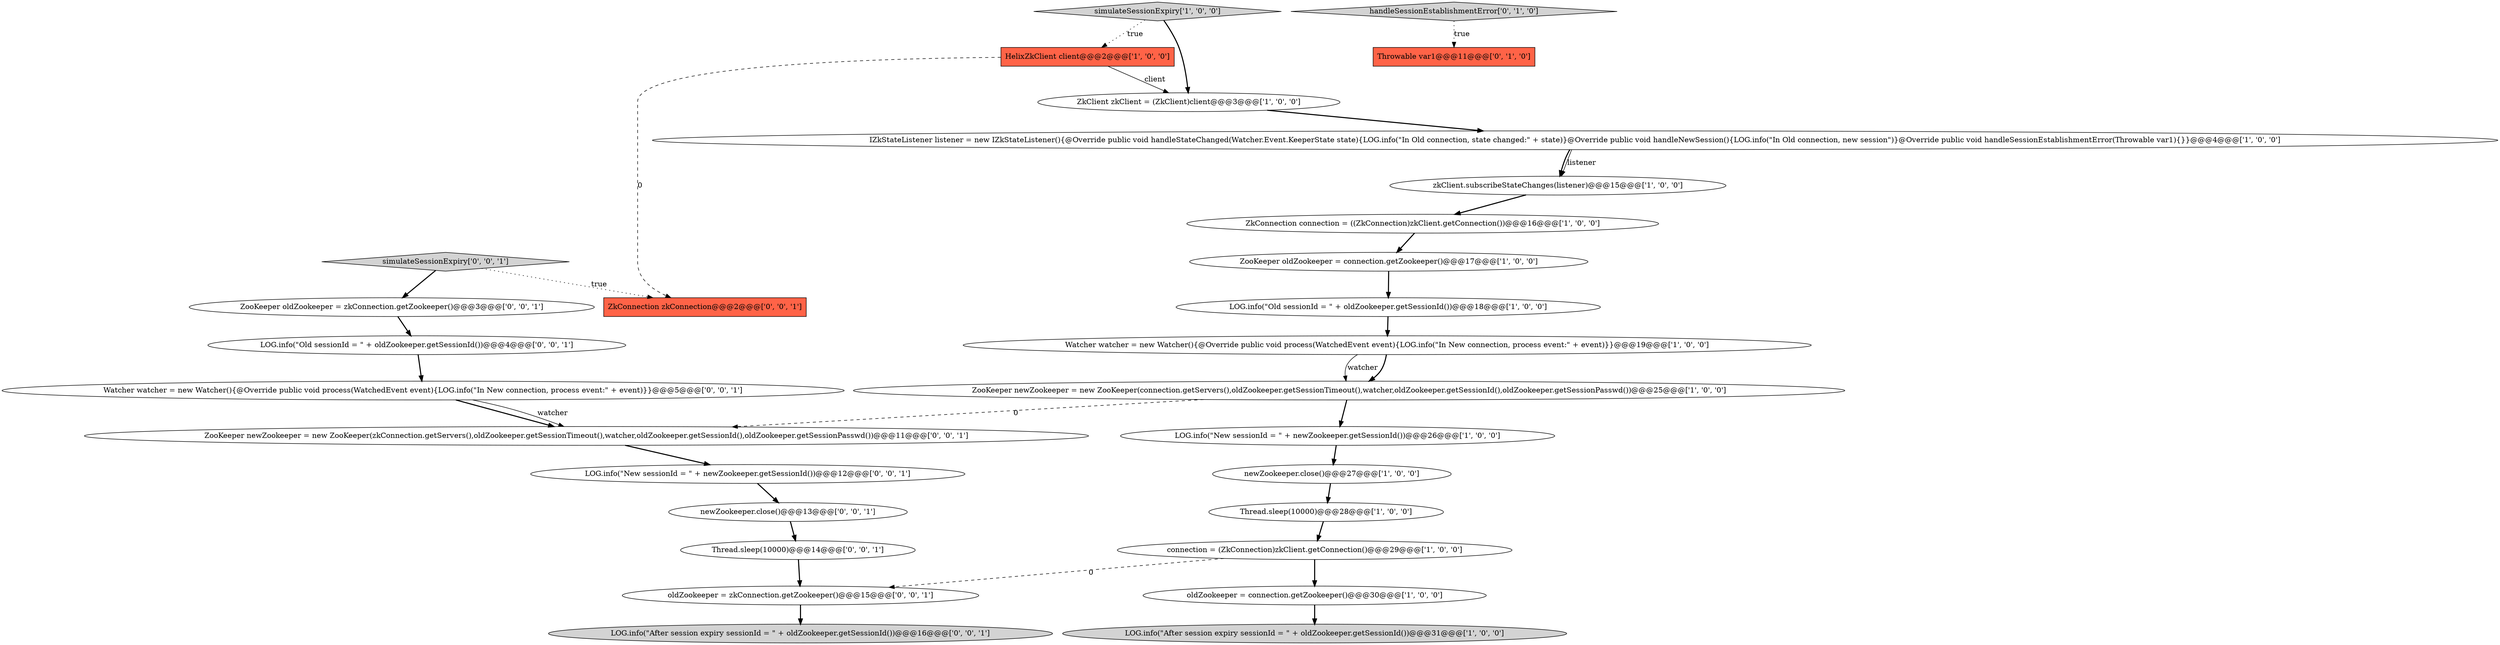 digraph {
23 [style = filled, label = "LOG.info(\"After session expiry sessionId = \" + oldZookeeper.getSessionId())@@@16@@@['0', '0', '1']", fillcolor = lightgray, shape = ellipse image = "AAA0AAABBB3BBB"];
9 [style = filled, label = "ZkConnection connection = ((ZkConnection)zkClient.getConnection())@@@16@@@['1', '0', '0']", fillcolor = white, shape = ellipse image = "AAA0AAABBB1BBB"];
8 [style = filled, label = "Watcher watcher = new Watcher(){@Override public void process(WatchedEvent event){LOG.info(\"In New connection, process event:\" + event)}}@@@19@@@['1', '0', '0']", fillcolor = white, shape = ellipse image = "AAA0AAABBB1BBB"];
17 [style = filled, label = "Throwable var1@@@11@@@['0', '1', '0']", fillcolor = tomato, shape = box image = "AAA1AAABBB2BBB"];
12 [style = filled, label = "IZkStateListener listener = new IZkStateListener(){@Override public void handleStateChanged(Watcher.Event.KeeperState state){LOG.info(\"In Old connection, state changed:\" + state)}@Override public void handleNewSession(){LOG.info(\"In Old connection, new session\")}@Override public void handleSessionEstablishmentError(Throwable var1){}}@@@4@@@['1', '0', '0']", fillcolor = white, shape = ellipse image = "AAA0AAABBB1BBB"];
24 [style = filled, label = "LOG.info(\"Old sessionId = \" + oldZookeeper.getSessionId())@@@4@@@['0', '0', '1']", fillcolor = white, shape = ellipse image = "AAA0AAABBB3BBB"];
10 [style = filled, label = "LOG.info(\"Old sessionId = \" + oldZookeeper.getSessionId())@@@18@@@['1', '0', '0']", fillcolor = white, shape = ellipse image = "AAA0AAABBB1BBB"];
3 [style = filled, label = "HelixZkClient client@@@2@@@['1', '0', '0']", fillcolor = tomato, shape = box image = "AAA0AAABBB1BBB"];
25 [style = filled, label = "Watcher watcher = new Watcher(){@Override public void process(WatchedEvent event){LOG.info(\"In New connection, process event:\" + event)}}@@@5@@@['0', '0', '1']", fillcolor = white, shape = ellipse image = "AAA0AAABBB3BBB"];
16 [style = filled, label = "handleSessionEstablishmentError['0', '1', '0']", fillcolor = lightgray, shape = diamond image = "AAA0AAABBB2BBB"];
22 [style = filled, label = "LOG.info(\"New sessionId = \" + newZookeeper.getSessionId())@@@12@@@['0', '0', '1']", fillcolor = white, shape = ellipse image = "AAA0AAABBB3BBB"];
11 [style = filled, label = "ZkClient zkClient = (ZkClient)client@@@3@@@['1', '0', '0']", fillcolor = white, shape = ellipse image = "AAA0AAABBB1BBB"];
7 [style = filled, label = "newZookeeper.close()@@@27@@@['1', '0', '0']", fillcolor = white, shape = ellipse image = "AAA0AAABBB1BBB"];
26 [style = filled, label = "oldZookeeper = zkConnection.getZookeeper()@@@15@@@['0', '0', '1']", fillcolor = white, shape = ellipse image = "AAA0AAABBB3BBB"];
21 [style = filled, label = "newZookeeper.close()@@@13@@@['0', '0', '1']", fillcolor = white, shape = ellipse image = "AAA0AAABBB3BBB"];
18 [style = filled, label = "ZkConnection zkConnection@@@2@@@['0', '0', '1']", fillcolor = tomato, shape = box image = "AAA0AAABBB3BBB"];
4 [style = filled, label = "oldZookeeper = connection.getZookeeper()@@@30@@@['1', '0', '0']", fillcolor = white, shape = ellipse image = "AAA0AAABBB1BBB"];
0 [style = filled, label = "ZooKeeper newZookeeper = new ZooKeeper(connection.getServers(),oldZookeeper.getSessionTimeout(),watcher,oldZookeeper.getSessionId(),oldZookeeper.getSessionPasswd())@@@25@@@['1', '0', '0']", fillcolor = white, shape = ellipse image = "AAA0AAABBB1BBB"];
20 [style = filled, label = "ZooKeeper oldZookeeper = zkConnection.getZookeeper()@@@3@@@['0', '0', '1']", fillcolor = white, shape = ellipse image = "AAA0AAABBB3BBB"];
5 [style = filled, label = "simulateSessionExpiry['1', '0', '0']", fillcolor = lightgray, shape = diamond image = "AAA0AAABBB1BBB"];
6 [style = filled, label = "LOG.info(\"New sessionId = \" + newZookeeper.getSessionId())@@@26@@@['1', '0', '0']", fillcolor = white, shape = ellipse image = "AAA0AAABBB1BBB"];
1 [style = filled, label = "connection = (ZkConnection)zkClient.getConnection()@@@29@@@['1', '0', '0']", fillcolor = white, shape = ellipse image = "AAA0AAABBB1BBB"];
14 [style = filled, label = "LOG.info(\"After session expiry sessionId = \" + oldZookeeper.getSessionId())@@@31@@@['1', '0', '0']", fillcolor = lightgray, shape = ellipse image = "AAA0AAABBB1BBB"];
15 [style = filled, label = "zkClient.subscribeStateChanges(listener)@@@15@@@['1', '0', '0']", fillcolor = white, shape = ellipse image = "AAA0AAABBB1BBB"];
19 [style = filled, label = "Thread.sleep(10000)@@@14@@@['0', '0', '1']", fillcolor = white, shape = ellipse image = "AAA0AAABBB3BBB"];
28 [style = filled, label = "ZooKeeper newZookeeper = new ZooKeeper(zkConnection.getServers(),oldZookeeper.getSessionTimeout(),watcher,oldZookeeper.getSessionId(),oldZookeeper.getSessionPasswd())@@@11@@@['0', '0', '1']", fillcolor = white, shape = ellipse image = "AAA0AAABBB3BBB"];
2 [style = filled, label = "Thread.sleep(10000)@@@28@@@['1', '0', '0']", fillcolor = white, shape = ellipse image = "AAA0AAABBB1BBB"];
13 [style = filled, label = "ZooKeeper oldZookeeper = connection.getZookeeper()@@@17@@@['1', '0', '0']", fillcolor = white, shape = ellipse image = "AAA0AAABBB1BBB"];
27 [style = filled, label = "simulateSessionExpiry['0', '0', '1']", fillcolor = lightgray, shape = diamond image = "AAA0AAABBB3BBB"];
0->6 [style = bold, label=""];
27->18 [style = dotted, label="true"];
0->28 [style = dashed, label="0"];
11->12 [style = bold, label=""];
15->9 [style = bold, label=""];
12->15 [style = solid, label="listener"];
8->0 [style = bold, label=""];
8->0 [style = solid, label="watcher"];
5->3 [style = dotted, label="true"];
12->15 [style = bold, label=""];
9->13 [style = bold, label=""];
10->8 [style = bold, label=""];
27->20 [style = bold, label=""];
28->22 [style = bold, label=""];
3->11 [style = solid, label="client"];
25->28 [style = bold, label=""];
21->19 [style = bold, label=""];
5->11 [style = bold, label=""];
2->1 [style = bold, label=""];
19->26 [style = bold, label=""];
1->4 [style = bold, label=""];
25->28 [style = solid, label="watcher"];
4->14 [style = bold, label=""];
20->24 [style = bold, label=""];
3->18 [style = dashed, label="0"];
26->23 [style = bold, label=""];
24->25 [style = bold, label=""];
22->21 [style = bold, label=""];
6->7 [style = bold, label=""];
13->10 [style = bold, label=""];
16->17 [style = dotted, label="true"];
1->26 [style = dashed, label="0"];
7->2 [style = bold, label=""];
}
